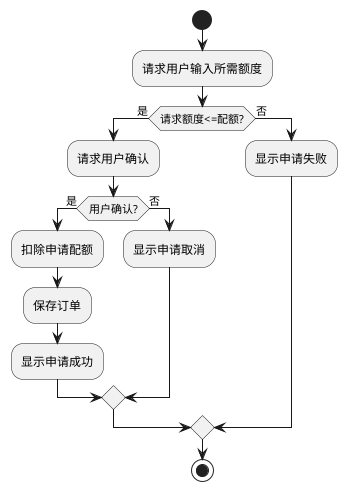 @startuml
''' Layout
start
:请求用户输入所需额度;
if (请求额度<=配额?) then (是)
    :请求用户确认;
    if (用户确认?) then (是)
        :扣除申请配额;
        :保存订单;
        :显示申请成功;
    else (否)
        :显示申请取消;
    endif
else (否)
    :显示申请失败;
endif
stop
@enduml